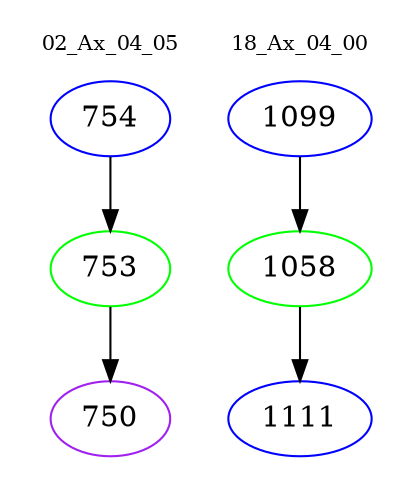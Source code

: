 digraph{
subgraph cluster_0 {
color = white
label = "02_Ax_04_05";
fontsize=10;
T0_754 [label="754", color="blue"]
T0_754 -> T0_753 [color="black"]
T0_753 [label="753", color="green"]
T0_753 -> T0_750 [color="black"]
T0_750 [label="750", color="purple"]
}
subgraph cluster_1 {
color = white
label = "18_Ax_04_00";
fontsize=10;
T1_1099 [label="1099", color="blue"]
T1_1099 -> T1_1058 [color="black"]
T1_1058 [label="1058", color="green"]
T1_1058 -> T1_1111 [color="black"]
T1_1111 [label="1111", color="blue"]
}
}
